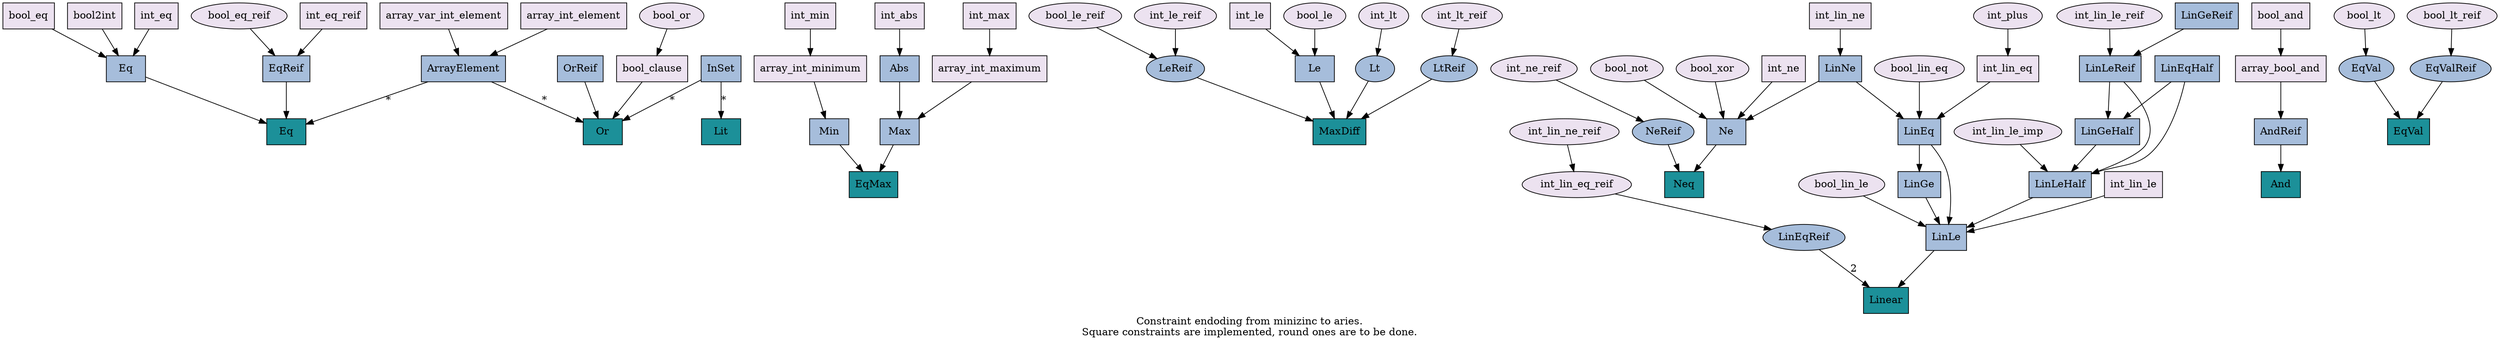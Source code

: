 // This document describes constraint encoding from minizinc to aries.
// Use Graphviz to generate the graph.

digraph constraints {
    label="Constraint endoding from minizinc to aries.\nSquare constraints are implemented, round ones are to be done."
    node [shape=rectangle colorscheme=pubugn3 style=filled] 

    // ---------- Minizinc ----------
    {
        node [fillcolor=1]
        mzn_array_int_element [label="array_int_element"]
        mzn_array_int_maximum [label="array_int_maximum"]
        mzn_array_int_minimum [label="array_int_minimum"]
        mzn_array_var_int_element [label="array_var_int_element"]
        mzn_int_abs [label="int_abs"]
        // mzn_int_div [label="int_div"] [shape=ellipse]
        mzn_int_eq [label="int_eq"]
        mzn_int_eq_reif [label="int_eq_reif"]
        mzn_int_le [label="int_le"]
        mzn_int_le_reif [label="int_le_reif"] [shape=ellipse]
        mzn_int_lin_eq [label="int_lin_eq"]
        mzn_int_lin_eq_reif [label="int_lin_eq_reif"] [shape=ellipse]
        mzn_int_lin_le [label="int_lin_le"]
        mzn_int_lin_le_imp [label="int_lin_le_imp"] [shape=ellipse]
        mzn_int_lin_le_reif [label="int_lin_le_reif"] [shape=ellipse]
        mzn_int_lin_ne [label="int_lin_ne"]
        mzn_int_lin_ne_reif [label="int_lin_ne_reif"] [shape=ellipse]
        mzn_int_lt [label="int_lt"] [shape=ellipse]
        mzn_int_lt_reif [label="int_lt_reif"] [shape=ellipse]
        mzn_int_max [label="int_max"]
        mzn_int_min [label="int_min"]
        // mzn_int_mod [label="int_mod"] [shape=ellipse]
        mzn_int_ne [label="int_ne"]
        mzn_int_ne_reif [label="int_ne_reif"] [shape=ellipse]
        mzn_int_plus [label="int_plus"] [shape=ellipse]
        // mzn_int_pow [label="int_pow"] [shape=ellipse]
        // mzn_int_times [label="int_times"] [shape=ellipse]
        // mzn_set_in [label="set_in"] [shape=ellipse]
        mzn_array_bool_and [label="array_bool_and"]
        // mzn_array_bool_element [label="array_bool_element"] [shape=ellipse]
        // mzn_array_bool_xor [label="array_bool_xor"] [shape=ellipse]
        // mzn_array_var_bool_element [label="array_var_bool_element"] [shape=ellipse]
        mzn_bool_and [label="bool_and"]
        mzn_bool_clause [label="bool_clause"]
        mzn_bool_eq [label="bool_eq"]
        mzn_bool_eq_reif [label="bool_eq_reif"] [shape=ellipse]
        mzn_bool_le [label="bool_le"] [shape=ellipse]
        mzn_bool_le_reif [label="bool_le_reif"] [shape=ellipse]
        mzn_bool_lin_eq [label="bool_lin_eq"] [shape=ellipse]
        mzn_bool_lin_le [label="bool_lin_le"] [shape=ellipse]
        mzn_bool_lt [label="bool_lt"] [shape=ellipse]
        mzn_bool_lt_reif [label="bool_lt_reif"] [shape=ellipse]
        mzn_bool_not [label="bool_not"] [shape=ellipse]
        mzn_bool_or [label="bool_or"] [shape=ellipse]
        mzn_bool_xor [label="bool_xor"] [shape=ellipse]
        // mzn_bool_xor_reif [label="bool_xor_reif"] [shape=ellipse]
        mzn_bool2int [label="bool2int"]
    }
        

    // ---------- Solver API ----------
    {
        node [fillcolor=2]
        api_Abs [label="Abs"]
        api_AndReif [label="AndReif"]
        api_ArrayElement [label="ArrayElement"]
        api_Eq [label="Eq"]
        api_EqReif [label="EqReif"]
        api_EqVal [label="EqVal"] [shape=ellipse]
        api_EqValReif [label="EqValReif"] [shape=ellipse]
        api_InSet [label="InSet"]
        api_Le [label="Le"]
        api_LeReif [label="LeReif"] [shape=ellipse]
        api_LinEq [label="LinEq"]
        api_LinEqHalf [label="LinEqHalf"]
        api_LinEqReif [label="LinEqReif"] [shape=ellipse]
        api_LinGe [label="LinGe"]
        api_LinGeHalf [label="LinGeHalf"]
        api_LinGeReif [label="LinGeReif"]
        api_LinLe [label="LinLe"]
        api_LinLeHalf [label="LinLeHalf"]
        api_LinLeReif [label="LinLeReif"]
        api_LinNe [label="LinNe"]
        api_Lt [label="Lt"] [shape=ellipse]
        api_LtReif [label="LtReif"] [shape=ellipse]
        api_Max [label="Max"]
        api_Min [label="Min"]
        api_Ne [label="Ne"]
        api_NeReif [label="NeReif"] [shape=ellipse]
        api_OrReif [label="OrReif"]
    }

    // ---------- Solver ----------
    {
        node [fillcolor=3]
        // sol_Alternative [label="Alternative"]
        sol_And [label="And"]
        sol_Eq [label="Eq"]
        sol_EqMax [label="EqMax"]
        sol_EqVal [label="EqVal"]
        // sol_EqVarMulLit [label="EqVarMulLit"]
        sol_Linear [label="Linear"]
        sol_Lit [label="Lit"]
        sol_MaxDiff [label="MaxDiff"] // b - a <= ub
        sol_Neq [label="Neq"]
        // sol_NeqVal [label="NeqVal"]
        sol_Or [label="Or"]
    }

    // ---------- Minizinc ----------
    mzn_array_int_element -> api_ArrayElement
    mzn_array_int_maximum -> api_Max
    mzn_array_int_minimum -> api_Min
    mzn_array_var_int_element -> api_ArrayElement
    mzn_int_abs -> api_Abs
    // mzn_int_div
    mzn_int_eq -> api_Eq
    mzn_int_eq_reif -> api_EqReif
    mzn_int_le -> api_Le
    mzn_int_le_reif -> api_LeReif
    mzn_int_lin_eq -> api_LinEq
    mzn_int_lin_eq_reif -> api_LinEqReif
    mzn_int_lin_le -> api_LinLe
    mzn_int_lin_le_imp -> api_LinLeHalf
    mzn_int_lin_le_reif -> api_LinLeReif
    mzn_int_lin_ne -> api_LinNe
    mzn_int_lin_ne_reif -> mzn_int_lin_eq_reif
    mzn_int_lt -> api_Lt
    mzn_int_lt_reif -> api_LtReif
    mzn_int_max -> mzn_array_int_maximum
    mzn_int_min -> mzn_array_int_minimum
    // mzn_int_mod
    mzn_int_ne -> api_Ne
    mzn_int_ne_reif -> api_NeReif
    mzn_int_plus -> mzn_int_lin_eq
    // mzn_int_pow
    // mzn_int_times
    // mzn_set_in

    mzn_array_bool_and -> api_AndReif
    // mzn_array_bool_element
    // mzn_array_bool_xor
    // mzn_array_var_bool_element
    mzn_bool_and -> mzn_array_bool_and
    mzn_bool_clause -> sol_Or
    mzn_bool_eq -> api_Eq
    mzn_bool_eq_reif -> api_EqReif
    mzn_bool_le -> api_Le
    mzn_bool_le_reif -> api_LeReif
    mzn_bool_lin_eq -> api_LinEq
    mzn_bool_lin_le -> api_LinLe
    mzn_bool_lt -> api_EqVal
    mzn_bool_lt_reif -> api_EqValReif
    mzn_bool_not -> api_Ne
    mzn_bool_or -> mzn_bool_clause
    mzn_bool_xor -> api_Ne
    // mzn_bool_xor_reif
    mzn_bool2int -> api_Eq

    // ---------- Solver API ----------
    api_Abs -> api_Max
    api_AndReif -> sol_And
    api_ArrayElement -> { sol_Eq, sol_Or } [label="*"]
    api_Eq -> sol_Eq
    api_EqReif -> sol_Eq
    api_EqVal -> sol_EqVal
    api_EqValReif -> sol_EqVal
    api_InSet -> { sol_Or, sol_Lit } [label="*"]
    api_Le -> sol_MaxDiff
    api_LeReif -> sol_MaxDiff
    api_LinEq -> { api_LinLe, api_LinGe }
    api_LinEqHalf -> { api_LinLeHalf, api_LinGeHalf }
    api_LinEqReif -> sol_Linear [label="2"]
    api_LinGe -> api_LinLe
    api_LinGeHalf -> api_LinLeHalf
    api_LinGeReif -> api_LinLeReif
    api_LinLe -> sol_Linear
    api_LinLeHalf -> api_LinLe
    api_LinLeReif -> { api_LinLeHalf, api_LinGeHalf }
    api_LinNe -> { api_LinEq, api_Ne }
    api_Lt -> sol_MaxDiff
    api_LtReif -> sol_MaxDiff
    api_Max -> sol_EqMax
    api_Min -> sol_EqMax
    api_Ne -> sol_Neq
    api_NeReif -> sol_Neq
    api_OrReif -> sol_Or
}